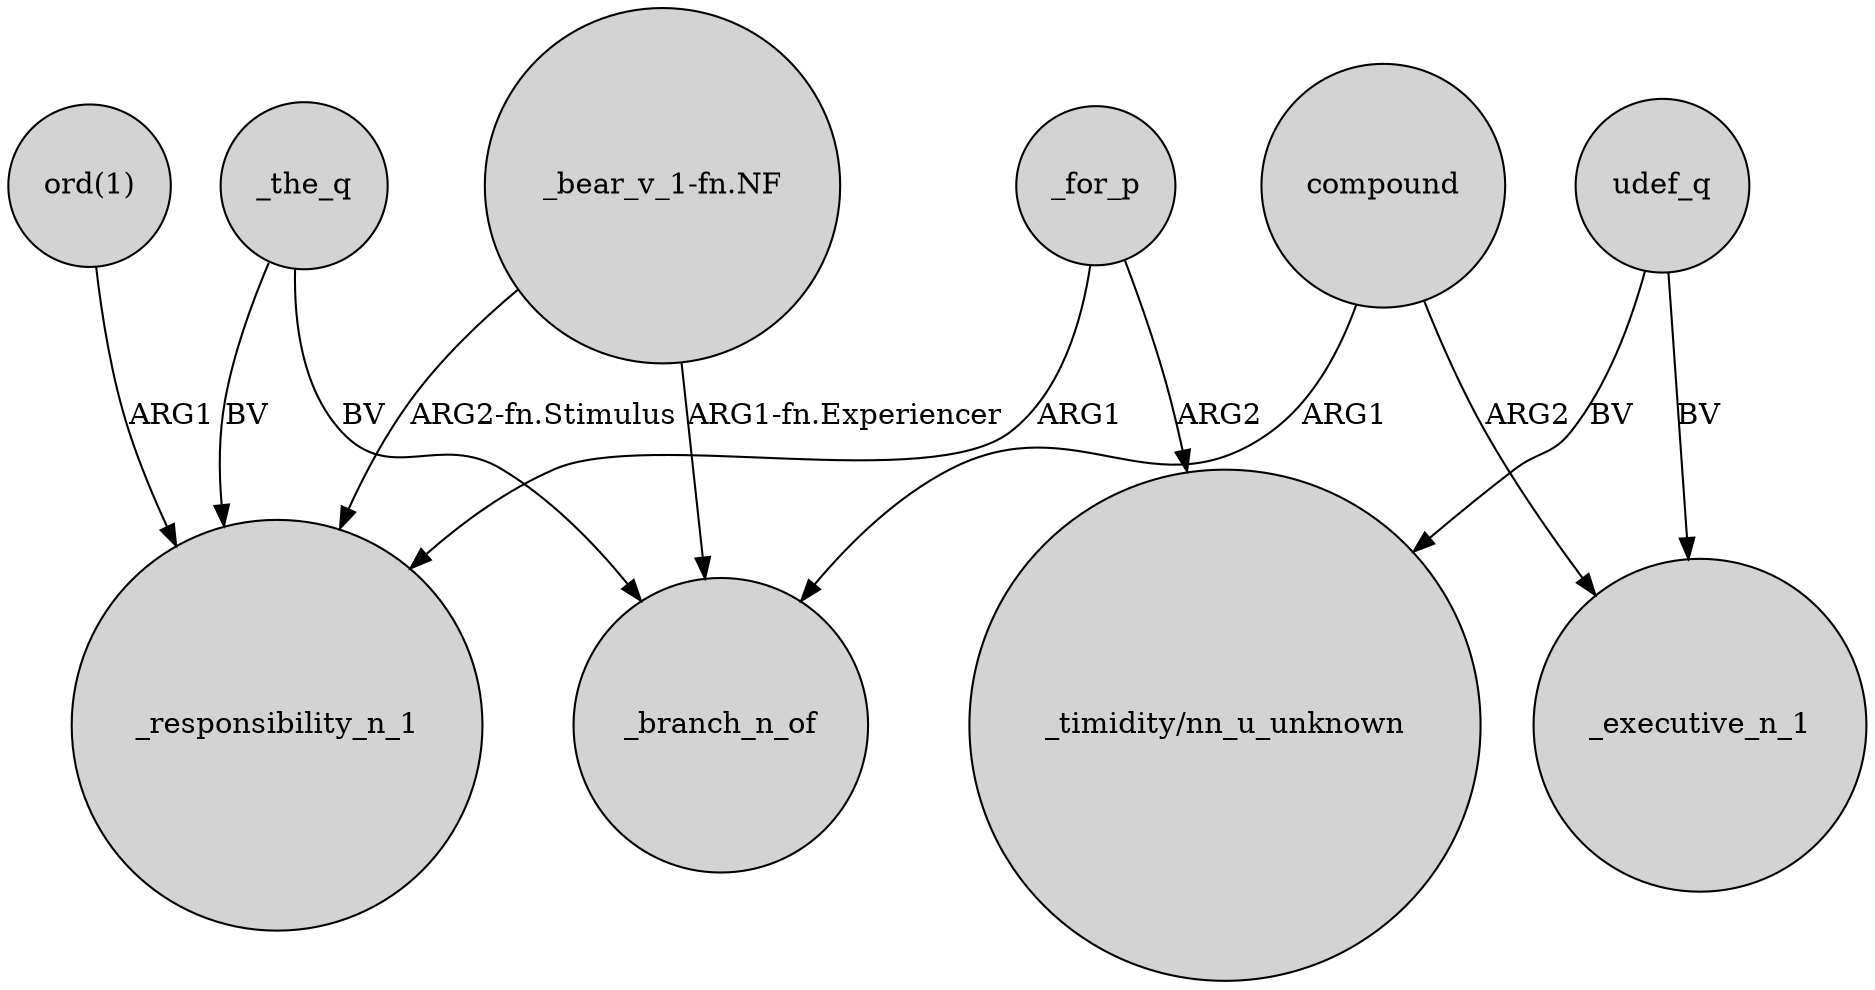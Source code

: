 digraph {
	node [shape=circle style=filled]
	"_bear_v_1-fn.NF" -> _responsibility_n_1 [label="ARG2-fn.Stimulus"]
	_for_p -> "_timidity/nn_u_unknown" [label=ARG2]
	compound -> _branch_n_of [label=ARG1]
	"_bear_v_1-fn.NF" -> _branch_n_of [label="ARG1-fn.Experiencer"]
	_for_p -> _responsibility_n_1 [label=ARG1]
	_the_q -> _branch_n_of [label=BV]
	udef_q -> _executive_n_1 [label=BV]
	compound -> _executive_n_1 [label=ARG2]
	_the_q -> _responsibility_n_1 [label=BV]
	"ord(1)" -> _responsibility_n_1 [label=ARG1]
	udef_q -> "_timidity/nn_u_unknown" [label=BV]
}
